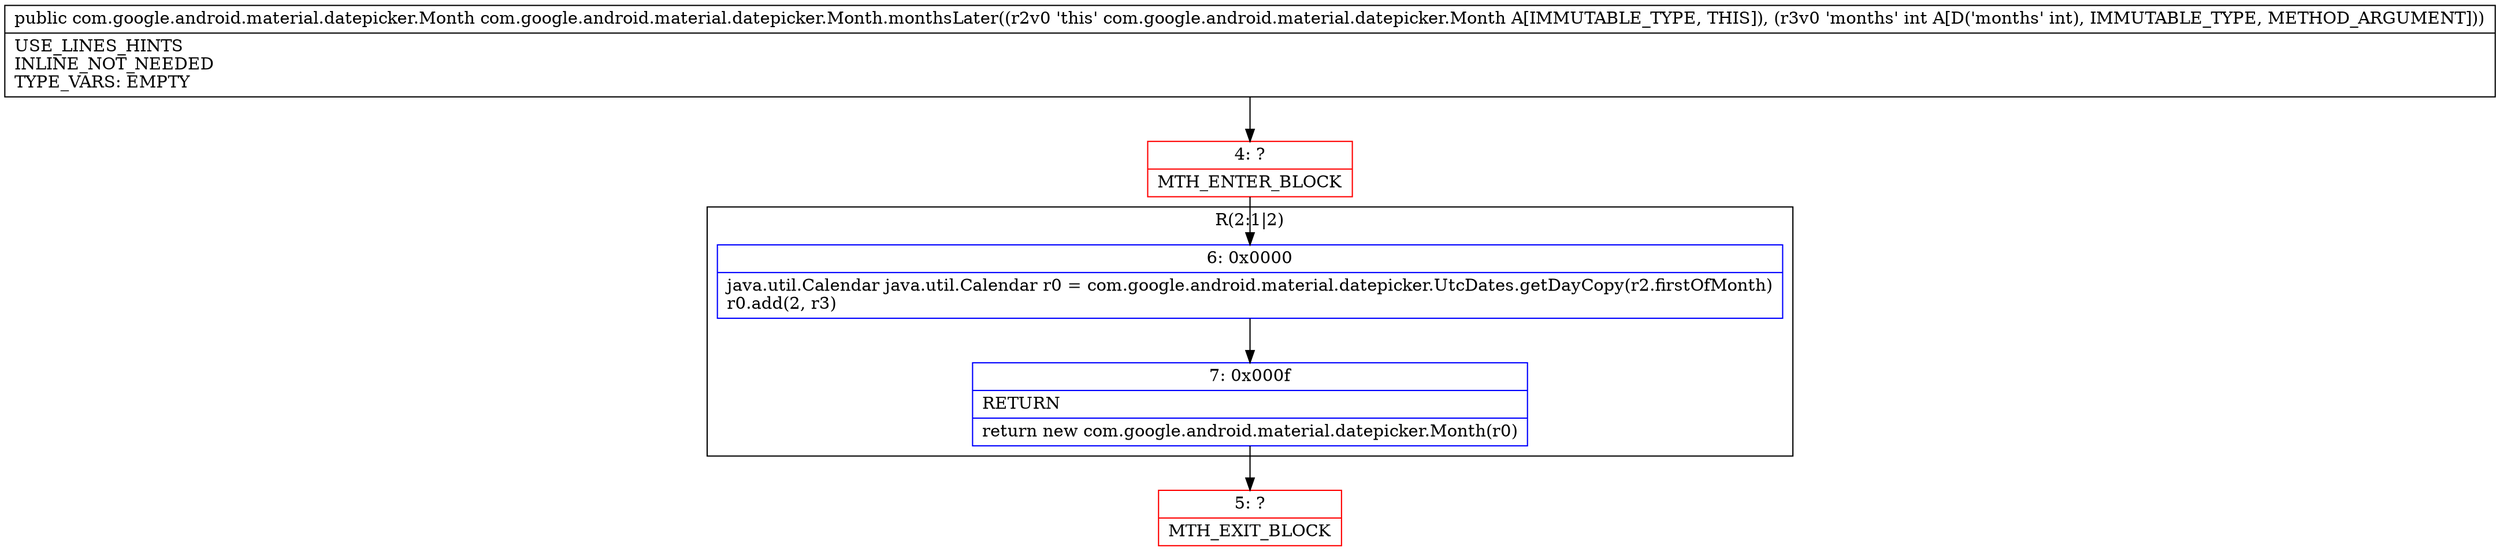 digraph "CFG forcom.google.android.material.datepicker.Month.monthsLater(I)Lcom\/google\/android\/material\/datepicker\/Month;" {
subgraph cluster_Region_527844410 {
label = "R(2:1|2)";
node [shape=record,color=blue];
Node_6 [shape=record,label="{6\:\ 0x0000|java.util.Calendar java.util.Calendar r0 = com.google.android.material.datepicker.UtcDates.getDayCopy(r2.firstOfMonth)\lr0.add(2, r3)\l}"];
Node_7 [shape=record,label="{7\:\ 0x000f|RETURN\l|return new com.google.android.material.datepicker.Month(r0)\l}"];
}
Node_4 [shape=record,color=red,label="{4\:\ ?|MTH_ENTER_BLOCK\l}"];
Node_5 [shape=record,color=red,label="{5\:\ ?|MTH_EXIT_BLOCK\l}"];
MethodNode[shape=record,label="{public com.google.android.material.datepicker.Month com.google.android.material.datepicker.Month.monthsLater((r2v0 'this' com.google.android.material.datepicker.Month A[IMMUTABLE_TYPE, THIS]), (r3v0 'months' int A[D('months' int), IMMUTABLE_TYPE, METHOD_ARGUMENT]))  | USE_LINES_HINTS\lINLINE_NOT_NEEDED\lTYPE_VARS: EMPTY\l}"];
MethodNode -> Node_4;Node_6 -> Node_7;
Node_7 -> Node_5;
Node_4 -> Node_6;
}

